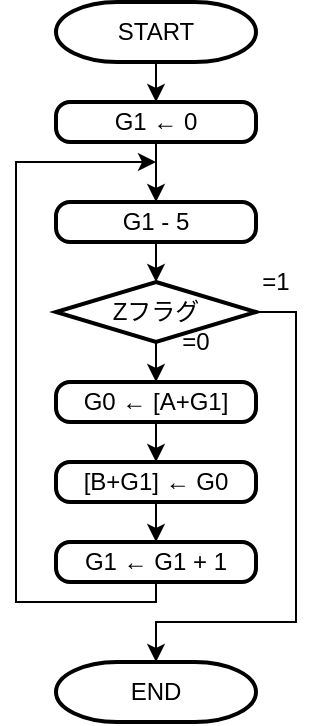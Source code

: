 <mxfile version="13.9.9" type="device"><diagram id="C5RBs43oDa-KdzZeNtuy" name="Page-1"><mxGraphModel dx="1106" dy="804" grid="1" gridSize="10" guides="1" tooltips="1" connect="1" arrows="1" fold="1" page="1" pageScale="1" pageWidth="827" pageHeight="1169" math="0" shadow="0"><root><mxCell id="WIyWlLk6GJQsqaUBKTNV-0"/><mxCell id="WIyWlLk6GJQsqaUBKTNV-1" parent="WIyWlLk6GJQsqaUBKTNV-0"/><mxCell id="jq15zNKk5ES5tVdEKjjl-12" style="edgeStyle=orthogonalEdgeStyle;rounded=0;orthogonalLoop=1;jettySize=auto;html=1;exitX=0.5;exitY=1;exitDx=0;exitDy=0;exitPerimeter=0;entryX=0.5;entryY=0;entryDx=0;entryDy=0;" parent="WIyWlLk6GJQsqaUBKTNV-1" source="jq15zNKk5ES5tVdEKjjl-0" target="jq15zNKk5ES5tVdEKjjl-1" edge="1"><mxGeometry relative="1" as="geometry"/></mxCell><mxCell id="jq15zNKk5ES5tVdEKjjl-0" value="START" style="strokeWidth=2;html=1;shape=mxgraph.flowchart.terminator;whiteSpace=wrap;" parent="WIyWlLk6GJQsqaUBKTNV-1" vertex="1"><mxGeometry x="270" y="100" width="100" height="30" as="geometry"/></mxCell><mxCell id="hKb3jo4G7V9Nbyj04JH1-3" style="edgeStyle=orthogonalEdgeStyle;rounded=0;orthogonalLoop=1;jettySize=auto;html=1;exitX=0.5;exitY=1;exitDx=0;exitDy=0;entryX=0.5;entryY=0;entryDx=0;entryDy=0;" edge="1" parent="WIyWlLk6GJQsqaUBKTNV-1" source="jq15zNKk5ES5tVdEKjjl-1" target="jq15zNKk5ES5tVdEKjjl-2"><mxGeometry relative="1" as="geometry"/></mxCell><mxCell id="jq15zNKk5ES5tVdEKjjl-1" value="G1 ← 0" style="rounded=1;whiteSpace=wrap;html=1;absoluteArcSize=1;arcSize=14;strokeWidth=2;" parent="WIyWlLk6GJQsqaUBKTNV-1" vertex="1"><mxGeometry x="270" y="150" width="100" height="20" as="geometry"/></mxCell><mxCell id="hKb3jo4G7V9Nbyj04JH1-4" style="edgeStyle=orthogonalEdgeStyle;rounded=0;orthogonalLoop=1;jettySize=auto;html=1;exitX=0.5;exitY=1;exitDx=0;exitDy=0;entryX=0.5;entryY=0;entryDx=0;entryDy=0;entryPerimeter=0;" edge="1" parent="WIyWlLk6GJQsqaUBKTNV-1" source="jq15zNKk5ES5tVdEKjjl-2" target="jq15zNKk5ES5tVdEKjjl-7"><mxGeometry relative="1" as="geometry"/></mxCell><mxCell id="jq15zNKk5ES5tVdEKjjl-2" value="G1 - 5" style="rounded=1;whiteSpace=wrap;html=1;absoluteArcSize=1;arcSize=14;strokeWidth=2;" parent="WIyWlLk6GJQsqaUBKTNV-1" vertex="1"><mxGeometry x="270" y="200" width="100" height="20" as="geometry"/></mxCell><mxCell id="hKb3jo4G7V9Nbyj04JH1-7" style="edgeStyle=orthogonalEdgeStyle;rounded=0;orthogonalLoop=1;jettySize=auto;html=1;exitX=0.5;exitY=1;exitDx=0;exitDy=0;entryX=0.5;entryY=0;entryDx=0;entryDy=0;" edge="1" parent="WIyWlLk6GJQsqaUBKTNV-1" source="jq15zNKk5ES5tVdEKjjl-4" target="hKb3jo4G7V9Nbyj04JH1-1"><mxGeometry relative="1" as="geometry"/></mxCell><mxCell id="jq15zNKk5ES5tVdEKjjl-4" value="G0 ← [A+G1]" style="rounded=1;whiteSpace=wrap;html=1;absoluteArcSize=1;arcSize=14;strokeWidth=2;" parent="WIyWlLk6GJQsqaUBKTNV-1" vertex="1"><mxGeometry x="270" y="290" width="100" height="20" as="geometry"/></mxCell><mxCell id="hKb3jo4G7V9Nbyj04JH1-2" style="edgeStyle=orthogonalEdgeStyle;rounded=0;orthogonalLoop=1;jettySize=auto;html=1;exitX=0.5;exitY=1;exitDx=0;exitDy=0;" edge="1" parent="WIyWlLk6GJQsqaUBKTNV-1" source="jq15zNKk5ES5tVdEKjjl-5"><mxGeometry relative="1" as="geometry"><mxPoint x="320" y="180" as="targetPoint"/><Array as="points"><mxPoint x="320" y="400"/><mxPoint x="250" y="400"/><mxPoint x="250" y="180"/></Array></mxGeometry></mxCell><mxCell id="jq15zNKk5ES5tVdEKjjl-5" value="G1 ← G1 + 1" style="rounded=1;whiteSpace=wrap;html=1;absoluteArcSize=1;arcSize=14;strokeWidth=2;" parent="WIyWlLk6GJQsqaUBKTNV-1" vertex="1"><mxGeometry x="270" y="370" width="100" height="20" as="geometry"/></mxCell><mxCell id="hKb3jo4G7V9Nbyj04JH1-5" style="edgeStyle=orthogonalEdgeStyle;rounded=0;orthogonalLoop=1;jettySize=auto;html=1;exitX=1;exitY=0.5;exitDx=0;exitDy=0;exitPerimeter=0;entryX=0.5;entryY=0;entryDx=0;entryDy=0;entryPerimeter=0;" edge="1" parent="WIyWlLk6GJQsqaUBKTNV-1" source="jq15zNKk5ES5tVdEKjjl-7" target="jq15zNKk5ES5tVdEKjjl-11"><mxGeometry relative="1" as="geometry"><Array as="points"><mxPoint x="390" y="255"/><mxPoint x="390" y="410"/><mxPoint x="320" y="410"/></Array></mxGeometry></mxCell><mxCell id="hKb3jo4G7V9Nbyj04JH1-6" style="edgeStyle=orthogonalEdgeStyle;rounded=0;orthogonalLoop=1;jettySize=auto;html=1;exitX=0.5;exitY=1;exitDx=0;exitDy=0;exitPerimeter=0;entryX=0.5;entryY=0;entryDx=0;entryDy=0;" edge="1" parent="WIyWlLk6GJQsqaUBKTNV-1" source="jq15zNKk5ES5tVdEKjjl-7" target="jq15zNKk5ES5tVdEKjjl-4"><mxGeometry relative="1" as="geometry"/></mxCell><mxCell id="jq15zNKk5ES5tVdEKjjl-7" value="Zフラグ" style="strokeWidth=2;html=1;shape=mxgraph.flowchart.decision;whiteSpace=wrap;" parent="WIyWlLk6GJQsqaUBKTNV-1" vertex="1"><mxGeometry x="270" y="240" width="100" height="30" as="geometry"/></mxCell><mxCell id="jq15zNKk5ES5tVdEKjjl-11" value="END" style="strokeWidth=2;html=1;shape=mxgraph.flowchart.terminator;whiteSpace=wrap;" parent="WIyWlLk6GJQsqaUBKTNV-1" vertex="1"><mxGeometry x="270" y="430" width="100" height="30" as="geometry"/></mxCell><mxCell id="jq15zNKk5ES5tVdEKjjl-19" value="=1" style="text;html=1;strokeColor=none;fillColor=none;align=center;verticalAlign=middle;whiteSpace=wrap;rounded=0;" parent="WIyWlLk6GJQsqaUBKTNV-1" vertex="1"><mxGeometry x="360" y="230" width="40" height="20" as="geometry"/></mxCell><mxCell id="jq15zNKk5ES5tVdEKjjl-20" value="=0" style="text;html=1;strokeColor=none;fillColor=none;align=center;verticalAlign=middle;whiteSpace=wrap;rounded=0;" parent="WIyWlLk6GJQsqaUBKTNV-1" vertex="1"><mxGeometry x="320" y="260" width="40" height="20" as="geometry"/></mxCell><mxCell id="hKb3jo4G7V9Nbyj04JH1-8" style="edgeStyle=orthogonalEdgeStyle;rounded=0;orthogonalLoop=1;jettySize=auto;html=1;exitX=0.5;exitY=1;exitDx=0;exitDy=0;entryX=0.5;entryY=0;entryDx=0;entryDy=0;" edge="1" parent="WIyWlLk6GJQsqaUBKTNV-1" source="hKb3jo4G7V9Nbyj04JH1-1" target="jq15zNKk5ES5tVdEKjjl-5"><mxGeometry relative="1" as="geometry"/></mxCell><mxCell id="hKb3jo4G7V9Nbyj04JH1-1" value="[B+G1] ← G0" style="rounded=1;whiteSpace=wrap;html=1;absoluteArcSize=1;arcSize=14;strokeWidth=2;" vertex="1" parent="WIyWlLk6GJQsqaUBKTNV-1"><mxGeometry x="270" y="330" width="100" height="20" as="geometry"/></mxCell></root></mxGraphModel></diagram></mxfile>